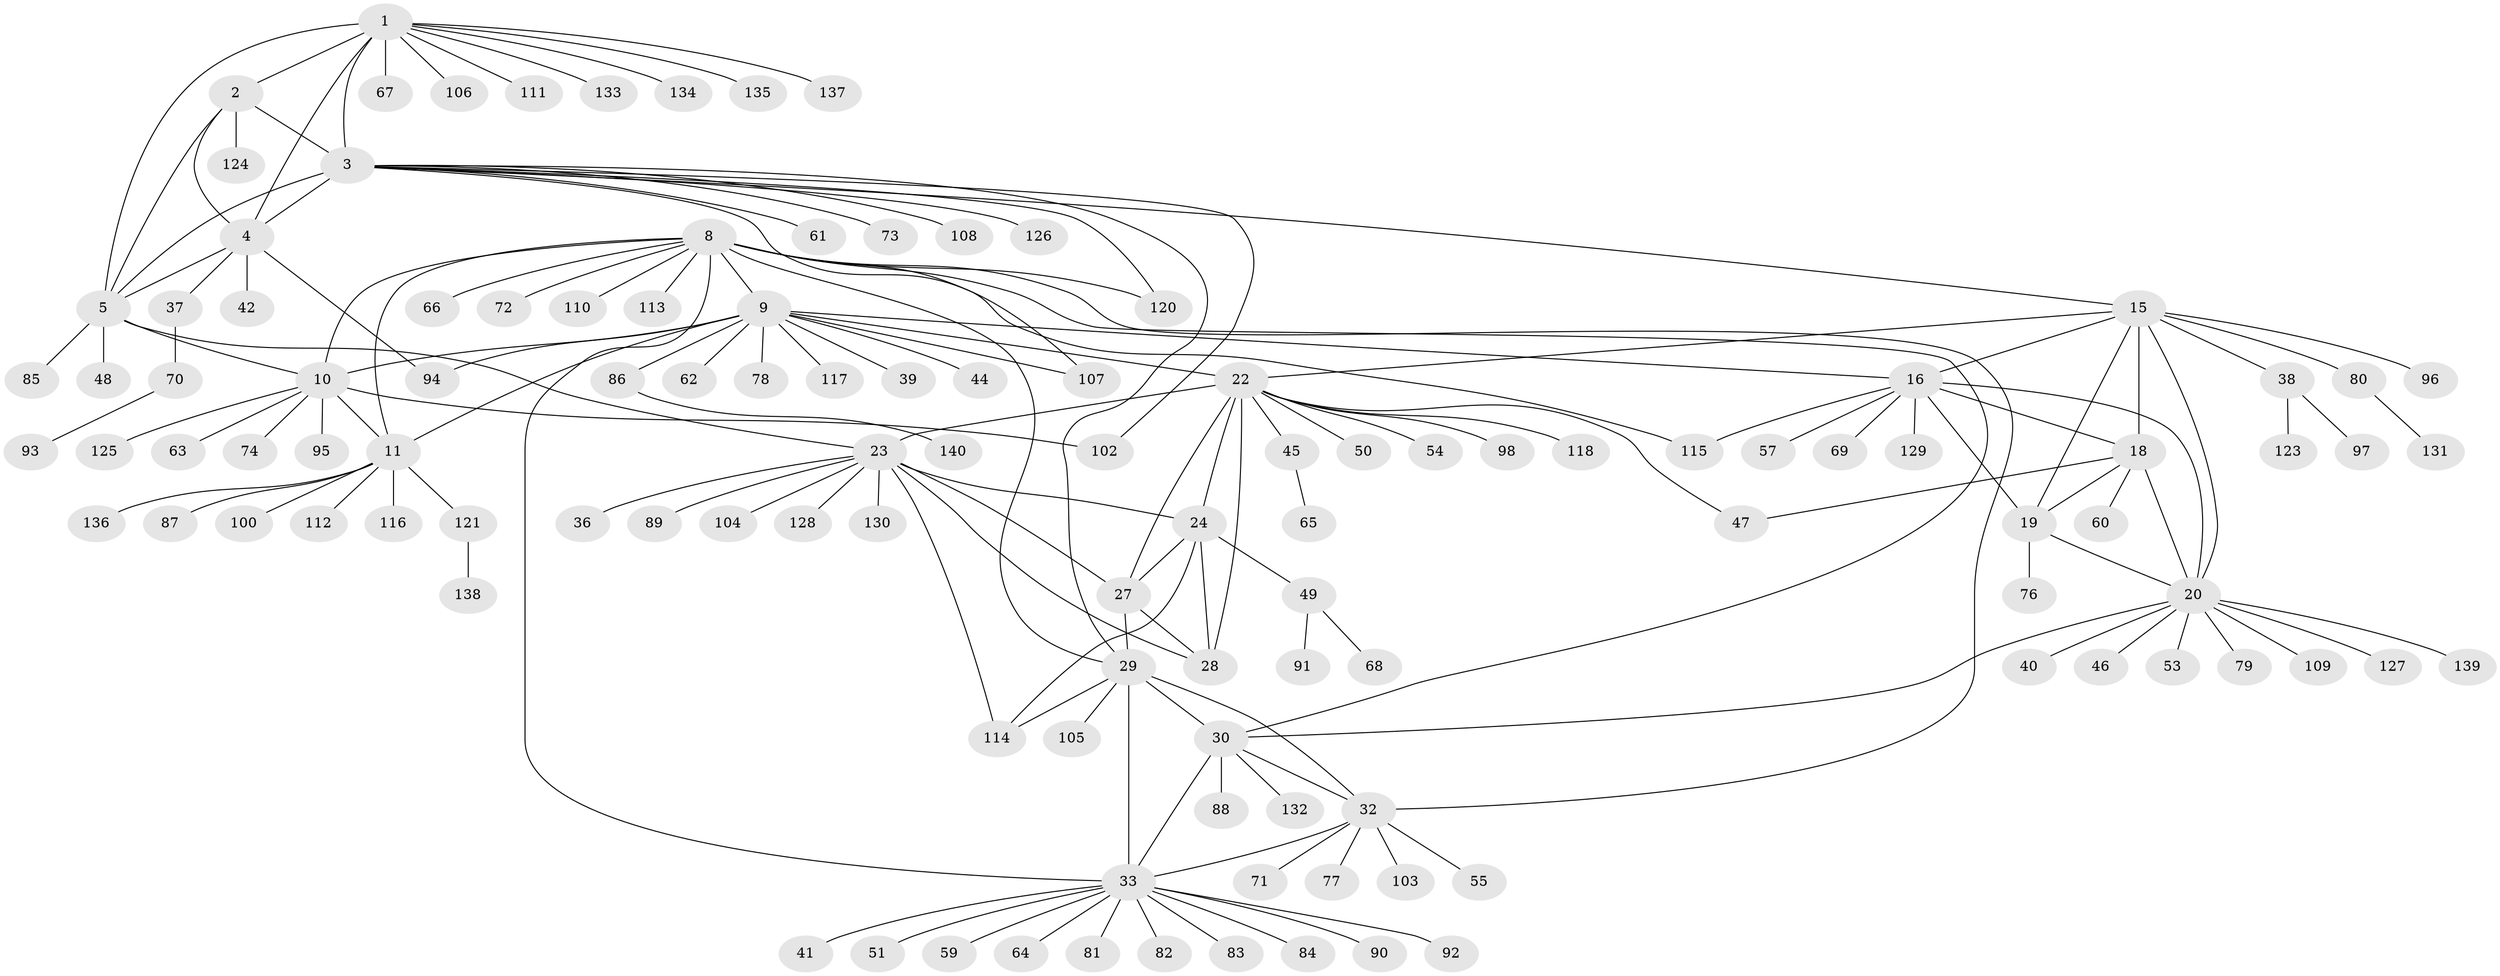 // original degree distribution, {13: 0.014285714285714285, 7: 0.05, 10: 0.05, 11: 0.02142857142857143, 9: 0.05, 8: 0.03571428571428571, 12: 0.02857142857142857, 1: 0.6142857142857143, 2: 0.11428571428571428, 3: 0.02142857142857143}
// Generated by graph-tools (version 1.1) at 2025/11/02/27/25 16:11:33]
// undirected, 119 vertices, 159 edges
graph export_dot {
graph [start="1"]
  node [color=gray90,style=filled];
  1 [super="+56"];
  2;
  3 [super="+6"];
  4 [super="+52"];
  5 [super="+7"];
  8 [super="+34"];
  9 [super="+13"];
  10 [super="+12"];
  11 [super="+14"];
  15 [super="+17"];
  16 [super="+101"];
  18;
  19 [super="+75"];
  20 [super="+21"];
  22 [super="+26"];
  23 [super="+25"];
  24;
  27;
  28 [super="+43"];
  29 [super="+31"];
  30;
  32 [super="+58"];
  33 [super="+35"];
  36;
  37;
  38;
  39;
  40;
  41;
  42;
  44;
  45;
  46;
  47;
  48;
  49;
  50;
  51;
  53;
  54;
  55;
  57;
  59;
  60;
  61;
  62;
  63;
  64;
  65 [super="+99"];
  66;
  67;
  68;
  69;
  70;
  71;
  72;
  73;
  74;
  76;
  77;
  78;
  79;
  80;
  81;
  82;
  83;
  84;
  85;
  86;
  87;
  88;
  89;
  90;
  91 [super="+119"];
  92;
  93;
  94;
  95;
  96;
  97;
  98;
  100;
  102;
  103;
  104;
  105;
  106;
  107;
  108;
  109;
  110;
  111;
  112;
  113;
  114 [super="+122"];
  115;
  116;
  117;
  118;
  120;
  121;
  123;
  124;
  125;
  126;
  127;
  128;
  129;
  130;
  131;
  132;
  133;
  134;
  135;
  136;
  137;
  138;
  139;
  140;
  1 -- 2;
  1 -- 3 [weight=2];
  1 -- 4;
  1 -- 5 [weight=2];
  1 -- 67;
  1 -- 106;
  1 -- 111;
  1 -- 133;
  1 -- 134;
  1 -- 135;
  1 -- 137;
  2 -- 3 [weight=2];
  2 -- 4;
  2 -- 5 [weight=2];
  2 -- 124;
  3 -- 4 [weight=2];
  3 -- 5 [weight=4];
  3 -- 61;
  3 -- 102;
  3 -- 108;
  3 -- 73;
  3 -- 107;
  3 -- 120;
  3 -- 29;
  3 -- 126;
  3 -- 15;
  4 -- 5 [weight=2];
  4 -- 37;
  4 -- 42;
  4 -- 94;
  5 -- 10;
  5 -- 48;
  5 -- 85;
  5 -- 23;
  8 -- 9 [weight=2];
  8 -- 10 [weight=2];
  8 -- 11 [weight=2];
  8 -- 72;
  8 -- 115;
  8 -- 32;
  8 -- 33 [weight=2];
  8 -- 66;
  8 -- 110;
  8 -- 113;
  8 -- 120;
  8 -- 29 [weight=2];
  8 -- 30;
  9 -- 10 [weight=4];
  9 -- 11 [weight=4];
  9 -- 39;
  9 -- 44;
  9 -- 117;
  9 -- 107;
  9 -- 78;
  9 -- 16;
  9 -- 86;
  9 -- 62;
  9 -- 94;
  9 -- 22;
  10 -- 11 [weight=4];
  10 -- 63;
  10 -- 74;
  10 -- 102;
  10 -- 125;
  10 -- 95;
  11 -- 100;
  11 -- 112;
  11 -- 121;
  11 -- 116;
  11 -- 87;
  11 -- 136;
  15 -- 16 [weight=2];
  15 -- 18 [weight=2];
  15 -- 19 [weight=2];
  15 -- 20 [weight=4];
  15 -- 22;
  15 -- 96;
  15 -- 38;
  15 -- 80;
  16 -- 18;
  16 -- 19;
  16 -- 20 [weight=2];
  16 -- 57;
  16 -- 69;
  16 -- 115;
  16 -- 129;
  18 -- 19;
  18 -- 20 [weight=2];
  18 -- 47;
  18 -- 60;
  19 -- 20 [weight=2];
  19 -- 76;
  20 -- 30;
  20 -- 40;
  20 -- 46;
  20 -- 53;
  20 -- 109;
  20 -- 127;
  20 -- 139;
  20 -- 79;
  22 -- 23 [weight=4];
  22 -- 24 [weight=2];
  22 -- 27 [weight=2];
  22 -- 28 [weight=2];
  22 -- 50;
  22 -- 54;
  22 -- 98;
  22 -- 118;
  22 -- 45;
  22 -- 47;
  23 -- 24 [weight=2];
  23 -- 27 [weight=2];
  23 -- 28 [weight=2];
  23 -- 130;
  23 -- 128;
  23 -- 36;
  23 -- 104;
  23 -- 114;
  23 -- 89;
  24 -- 27;
  24 -- 28;
  24 -- 49;
  24 -- 114;
  27 -- 28;
  27 -- 29;
  29 -- 30 [weight=2];
  29 -- 32 [weight=2];
  29 -- 33 [weight=4];
  29 -- 105;
  29 -- 114;
  30 -- 32;
  30 -- 33 [weight=2];
  30 -- 88;
  30 -- 132;
  32 -- 33 [weight=2];
  32 -- 55;
  32 -- 71;
  32 -- 77;
  32 -- 103;
  33 -- 64;
  33 -- 81;
  33 -- 82;
  33 -- 83;
  33 -- 90;
  33 -- 92;
  33 -- 41;
  33 -- 51;
  33 -- 84;
  33 -- 59;
  37 -- 70;
  38 -- 97;
  38 -- 123;
  45 -- 65;
  49 -- 68;
  49 -- 91;
  70 -- 93;
  80 -- 131;
  86 -- 140;
  121 -- 138;
}
